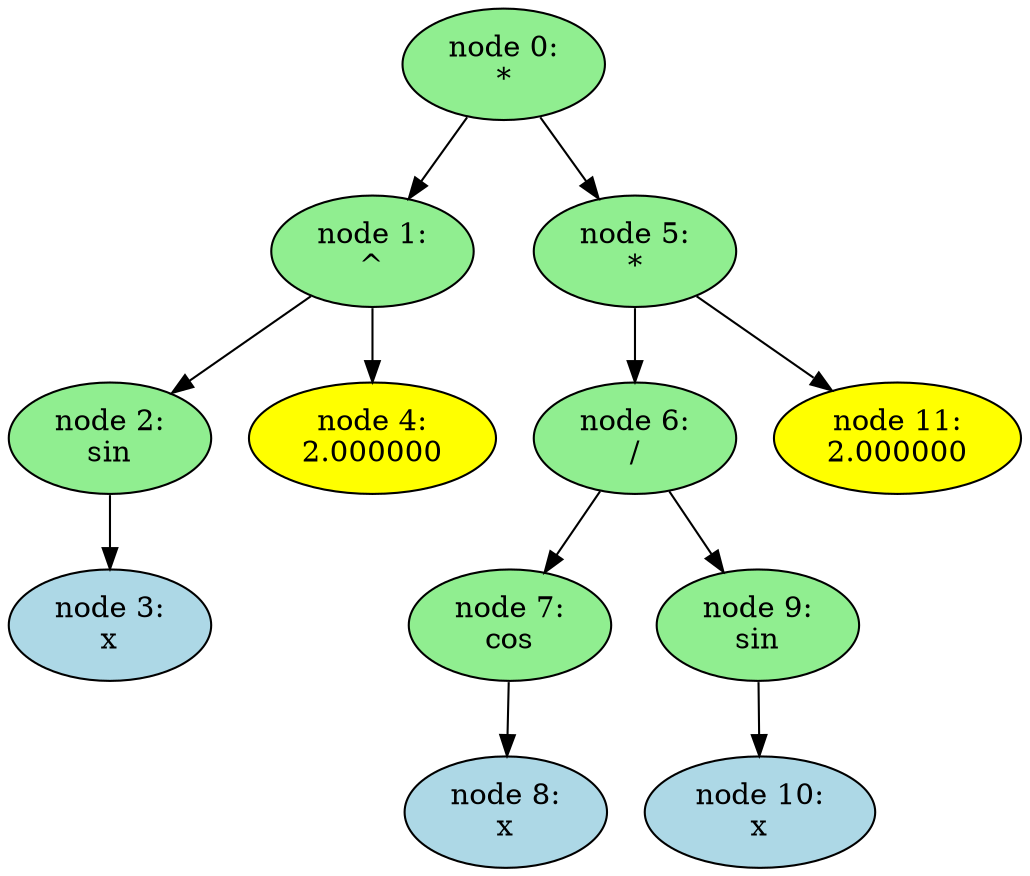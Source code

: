 digraph "output_files/simp_diff_graph5" {
"node 0:
*";
	"node 0:
*"[style="filled",fillcolor="lightgreen"]
	"node 0:
*"->"node 1:
^";
	"node 1:
^"[style="filled",fillcolor="lightgreen"]
	"node 1:
^"->"node 2:
sin";
	"node 2:
sin"[style="filled",fillcolor="lightgreen"]
	"node 2:
sin"->"node 3:
x";
	"node 3:
x"[style="filled",fillcolor="lightblue"]
	"node 1:
^"->"node 4:
2.000000";
	"node 4:
2.000000"[style="filled",fillcolor="yellow"]
	"node 0:
*"->"node 5:
*";
	"node 5:
*"[style="filled",fillcolor="lightgreen"]
	"node 5:
*"->"node 6:
/";
	"node 6:
/"[style="filled",fillcolor="lightgreen"]
	"node 6:
/"->"node 7:
cos";
	"node 7:
cos"[style="filled",fillcolor="lightgreen"]
	"node 7:
cos"->"node 8:
x";
	"node 8:
x"[style="filled",fillcolor="lightblue"]
	"node 6:
/"->"node 9:
sin";
	"node 9:
sin"[style="filled",fillcolor="lightgreen"]
	"node 9:
sin"->"node 10:
x";
	"node 10:
x"[style="filled",fillcolor="lightblue"]
	"node 5:
*"->"node 11:
2.000000";
	"node 11:
2.000000"[style="filled",fillcolor="yellow"]
}
